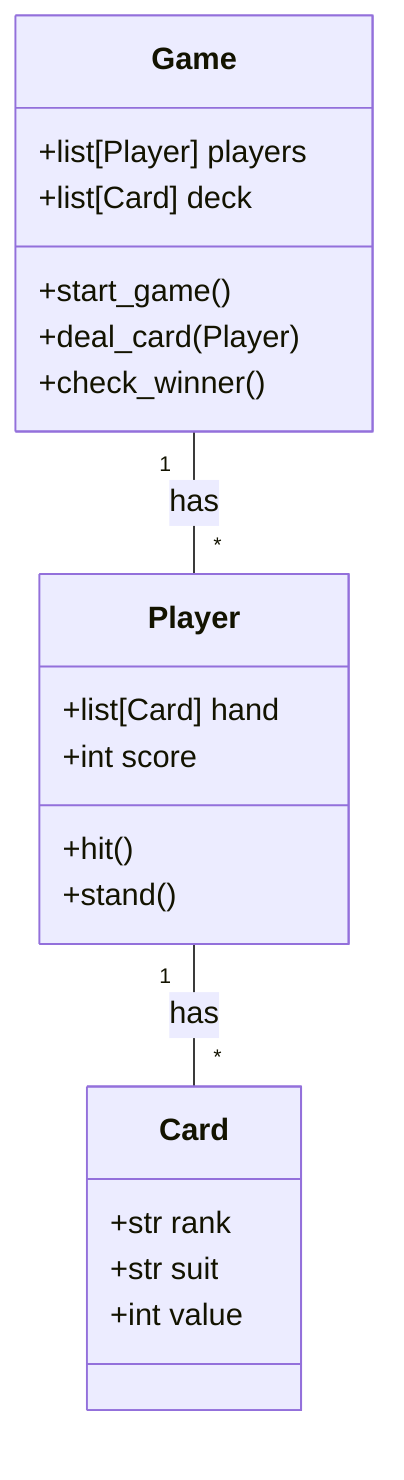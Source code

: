 classDiagram
    class Game{
        +list[Player] players
        +list[Card] deck
        +start_game()
        +deal_card(Player)
        +check_winner()
    }
    class Player{
        +list[Card] hand
        +int score
        +hit()
        +stand()
    }
    class Card{
        +str rank
        +str suit
        +int value
    }
    Game "1" -- "*" Player: has
    Player "1" -- "*" Card: has